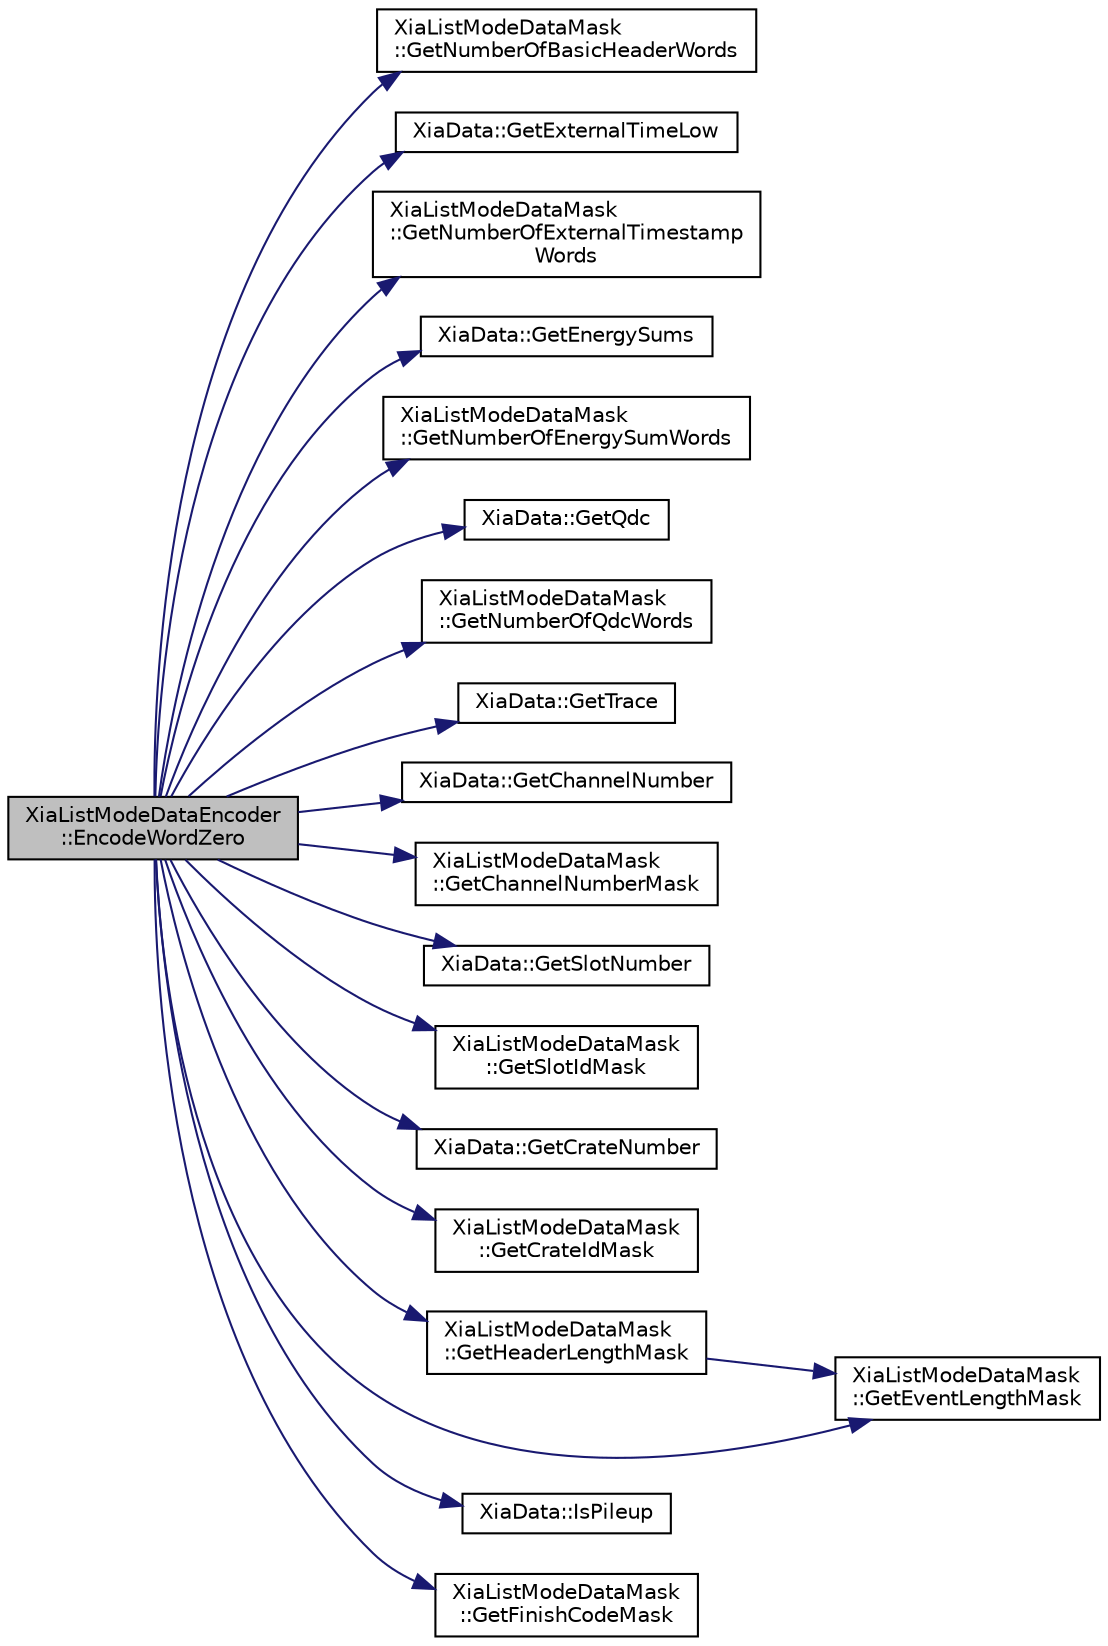 digraph "XiaListModeDataEncoder::EncodeWordZero"
{
  edge [fontname="Helvetica",fontsize="10",labelfontname="Helvetica",labelfontsize="10"];
  node [fontname="Helvetica",fontsize="10",shape=record];
  rankdir="LR";
  Node1 [label="XiaListModeDataEncoder\l::EncodeWordZero",height=0.2,width=0.4,color="black", fillcolor="grey75", style="filled", fontcolor="black"];
  Node1 -> Node2 [color="midnightblue",fontsize="10",style="solid",fontname="Helvetica"];
  Node2 [label="XiaListModeDataMask\l::GetNumberOfBasicHeaderWords",height=0.2,width=0.4,color="black", fillcolor="white", style="filled",URL="$dc/d76/class_xia_list_mode_data_mask.html#aadab788be8d955f5162213aec5ef053e"];
  Node1 -> Node3 [color="midnightblue",fontsize="10",style="solid",fontname="Helvetica"];
  Node3 [label="XiaData::GetExternalTimeLow",height=0.2,width=0.4,color="black", fillcolor="white", style="filled",URL="$d2/ddd/class_xia_data.html#ac0a5410997d9b116ebae66651a3278c8"];
  Node1 -> Node4 [color="midnightblue",fontsize="10",style="solid",fontname="Helvetica"];
  Node4 [label="XiaListModeDataMask\l::GetNumberOfExternalTimestamp\lWords",height=0.2,width=0.4,color="black", fillcolor="white", style="filled",URL="$dc/d76/class_xia_list_mode_data_mask.html#ae7b6abea7530a613bcaf8467f77e3431"];
  Node1 -> Node5 [color="midnightblue",fontsize="10",style="solid",fontname="Helvetica"];
  Node5 [label="XiaData::GetEnergySums",height=0.2,width=0.4,color="black", fillcolor="white", style="filled",URL="$d2/ddd/class_xia_data.html#acdb12ff4d003a85ef15d579932271095"];
  Node1 -> Node6 [color="midnightblue",fontsize="10",style="solid",fontname="Helvetica"];
  Node6 [label="XiaListModeDataMask\l::GetNumberOfEnergySumWords",height=0.2,width=0.4,color="black", fillcolor="white", style="filled",URL="$dc/d76/class_xia_list_mode_data_mask.html#a10cfe7418c0d2c2b8c3acd2725b98f74"];
  Node1 -> Node7 [color="midnightblue",fontsize="10",style="solid",fontname="Helvetica"];
  Node7 [label="XiaData::GetQdc",height=0.2,width=0.4,color="black", fillcolor="white", style="filled",URL="$d2/ddd/class_xia_data.html#a7b617d36e152efa74c4f657bc3848c81"];
  Node1 -> Node8 [color="midnightblue",fontsize="10",style="solid",fontname="Helvetica"];
  Node8 [label="XiaListModeDataMask\l::GetNumberOfQdcWords",height=0.2,width=0.4,color="black", fillcolor="white", style="filled",URL="$dc/d76/class_xia_list_mode_data_mask.html#a2636ba87b479c5d1351d181b6f7c82c2"];
  Node1 -> Node9 [color="midnightblue",fontsize="10",style="solid",fontname="Helvetica"];
  Node9 [label="XiaData::GetTrace",height=0.2,width=0.4,color="black", fillcolor="white", style="filled",URL="$d2/ddd/class_xia_data.html#a94d10f0eb065dd14032b8b666bfcf663"];
  Node1 -> Node10 [color="midnightblue",fontsize="10",style="solid",fontname="Helvetica"];
  Node10 [label="XiaData::GetChannelNumber",height=0.2,width=0.4,color="black", fillcolor="white", style="filled",URL="$d2/ddd/class_xia_data.html#a34bf9ef6f8f1dee918da2be675e7767a"];
  Node1 -> Node11 [color="midnightblue",fontsize="10",style="solid",fontname="Helvetica"];
  Node11 [label="XiaListModeDataMask\l::GetChannelNumberMask",height=0.2,width=0.4,color="black", fillcolor="white", style="filled",URL="$dc/d76/class_xia_list_mode_data_mask.html#ab925560a554aca95cb0a6c31b1856ec6"];
  Node1 -> Node12 [color="midnightblue",fontsize="10",style="solid",fontname="Helvetica"];
  Node12 [label="XiaData::GetSlotNumber",height=0.2,width=0.4,color="black", fillcolor="white", style="filled",URL="$d2/ddd/class_xia_data.html#ae6409571b278d1d974c3e67842ea3495"];
  Node1 -> Node13 [color="midnightblue",fontsize="10",style="solid",fontname="Helvetica"];
  Node13 [label="XiaListModeDataMask\l::GetSlotIdMask",height=0.2,width=0.4,color="black", fillcolor="white", style="filled",URL="$dc/d76/class_xia_list_mode_data_mask.html#a0c252e3f7fa6689e71347043e68f26a6"];
  Node1 -> Node14 [color="midnightblue",fontsize="10",style="solid",fontname="Helvetica"];
  Node14 [label="XiaData::GetCrateNumber",height=0.2,width=0.4,color="black", fillcolor="white", style="filled",URL="$d2/ddd/class_xia_data.html#a532a17e56667eaec25330d0bc0a6797b"];
  Node1 -> Node15 [color="midnightblue",fontsize="10",style="solid",fontname="Helvetica"];
  Node15 [label="XiaListModeDataMask\l::GetCrateIdMask",height=0.2,width=0.4,color="black", fillcolor="white", style="filled",URL="$dc/d76/class_xia_list_mode_data_mask.html#aab6033036ef9b417522c74af9517f2ea"];
  Node1 -> Node16 [color="midnightblue",fontsize="10",style="solid",fontname="Helvetica"];
  Node16 [label="XiaListModeDataMask\l::GetHeaderLengthMask",height=0.2,width=0.4,color="black", fillcolor="white", style="filled",URL="$dc/d76/class_xia_list_mode_data_mask.html#a6090477273bbeefeda059a717cdb8fde"];
  Node16 -> Node17 [color="midnightblue",fontsize="10",style="solid",fontname="Helvetica"];
  Node17 [label="XiaListModeDataMask\l::GetEventLengthMask",height=0.2,width=0.4,color="black", fillcolor="white", style="filled",URL="$dc/d76/class_xia_list_mode_data_mask.html#a930cad714061cc1bff986fd4df68b74c"];
  Node1 -> Node17 [color="midnightblue",fontsize="10",style="solid",fontname="Helvetica"];
  Node1 -> Node18 [color="midnightblue",fontsize="10",style="solid",fontname="Helvetica"];
  Node18 [label="XiaData::IsPileup",height=0.2,width=0.4,color="black", fillcolor="white", style="filled",URL="$d2/ddd/class_xia_data.html#ad3eadb84433340b5e1a8545252b1ebaa"];
  Node1 -> Node19 [color="midnightblue",fontsize="10",style="solid",fontname="Helvetica"];
  Node19 [label="XiaListModeDataMask\l::GetFinishCodeMask",height=0.2,width=0.4,color="black", fillcolor="white", style="filled",URL="$dc/d76/class_xia_list_mode_data_mask.html#ae38745d0eb32599085d03e76d7d223a7"];
}
